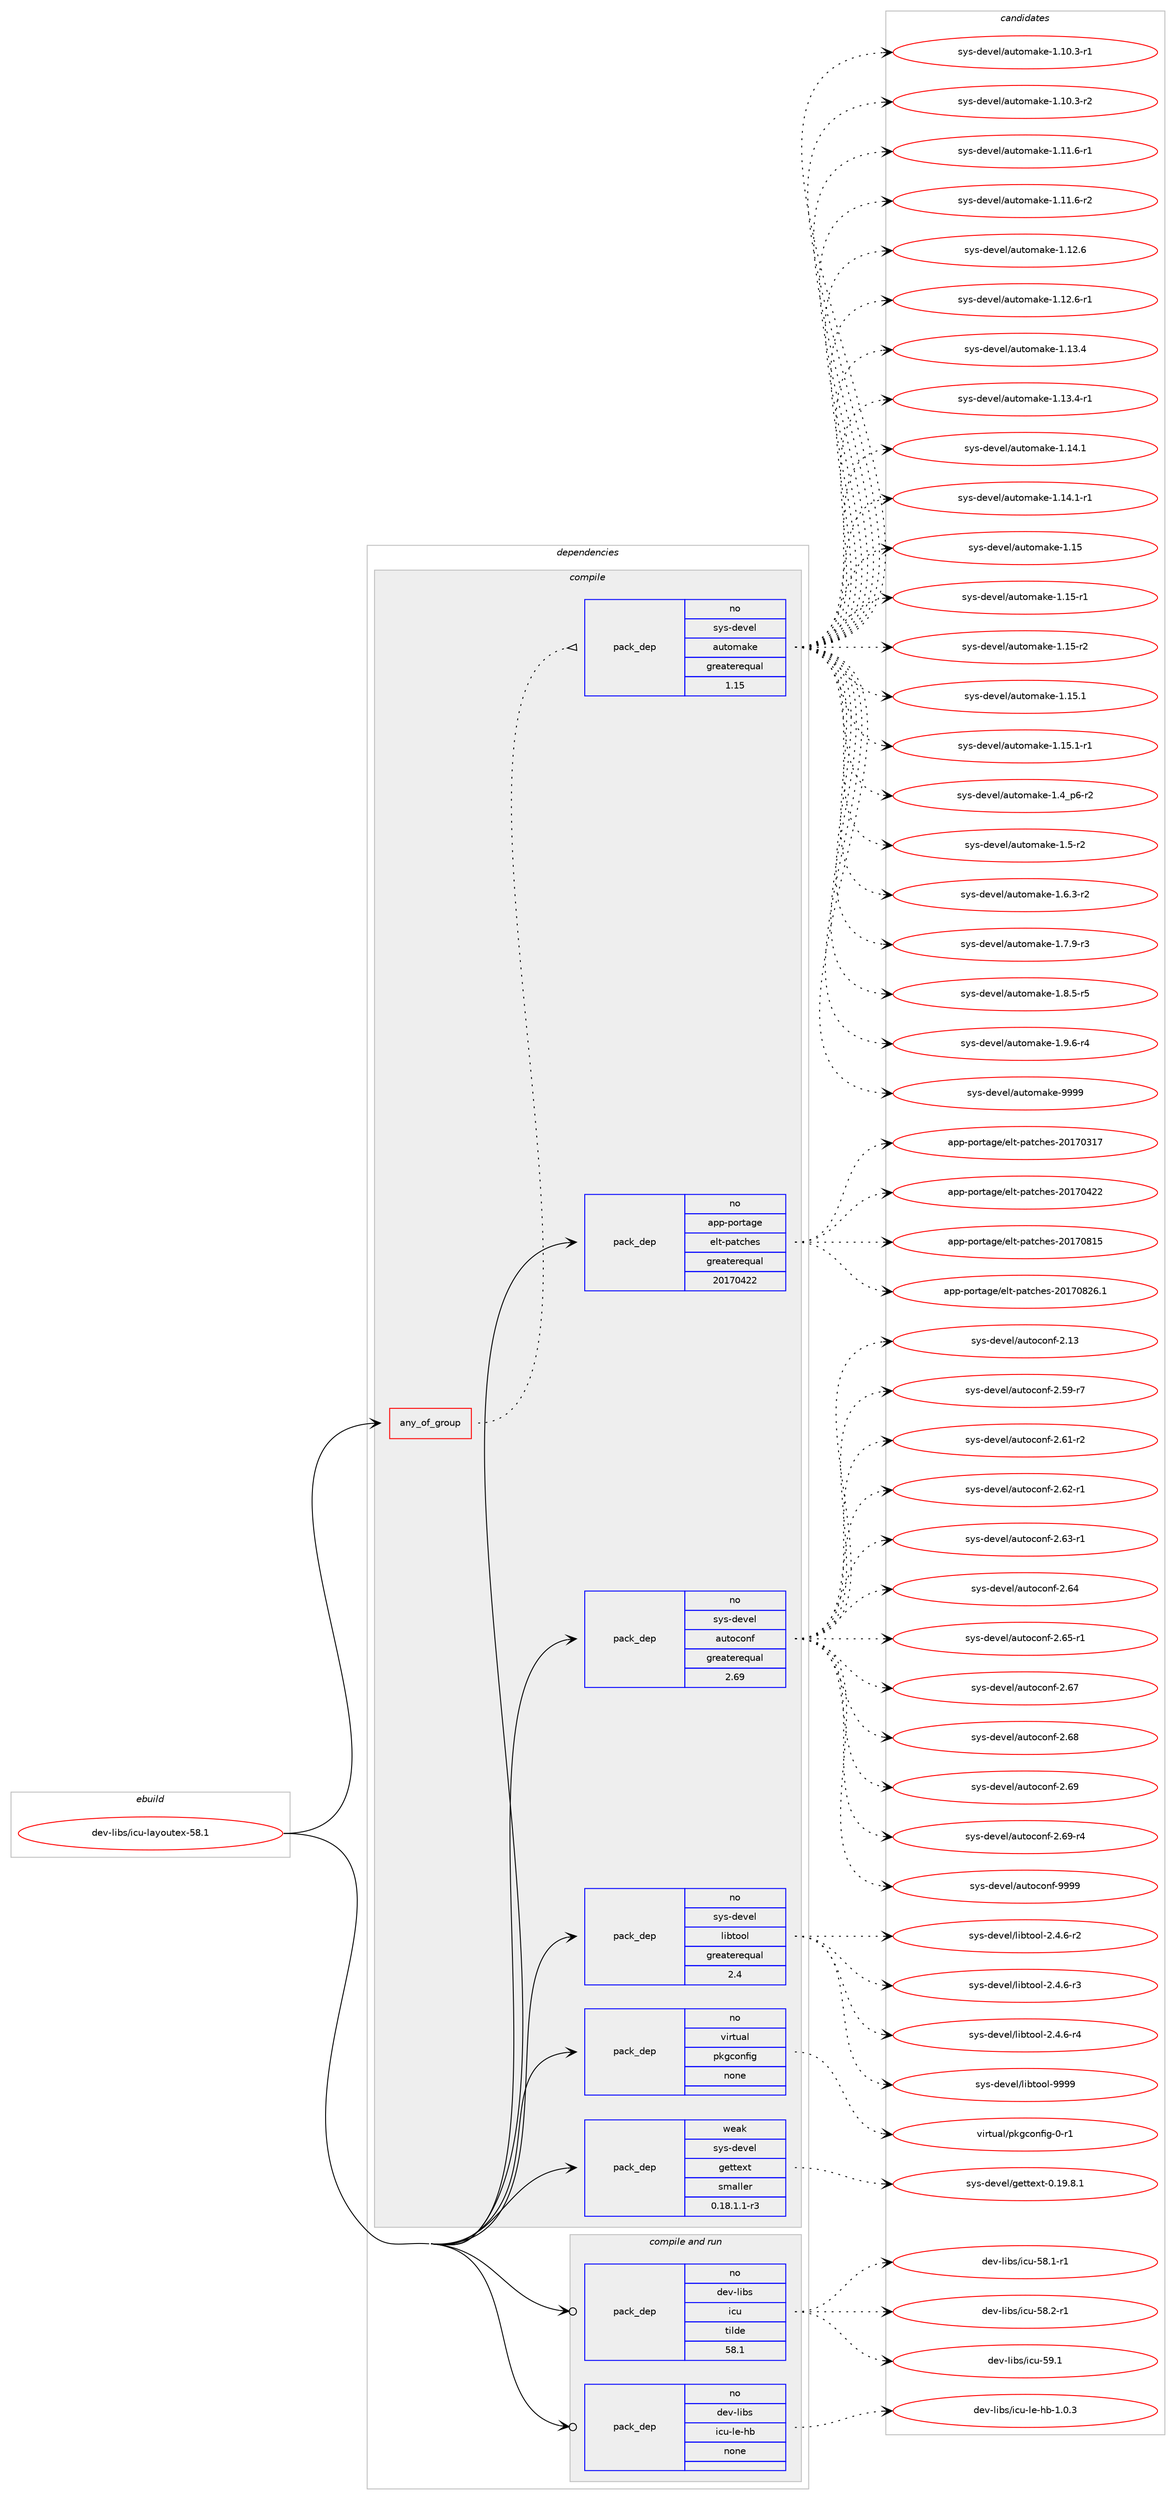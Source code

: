 digraph prolog {

# *************
# Graph options
# *************

newrank=true;
concentrate=true;
compound=true;
graph [rankdir=LR,fontname=Helvetica,fontsize=10,ranksep=1.5];#, ranksep=2.5, nodesep=0.2];
edge  [arrowhead=vee];
node  [fontname=Helvetica,fontsize=10];

# **********
# The ebuild
# **********

subgraph cluster_leftcol {
color=gray;
rank=same;
label=<<i>ebuild</i>>;
id [label="dev-libs/icu-layoutex-58.1", color=red, width=4, href="../dev-libs/icu-layoutex-58.1.svg"];
}

# ****************
# The dependencies
# ****************

subgraph cluster_midcol {
color=gray;
label=<<i>dependencies</i>>;
subgraph cluster_compile {
fillcolor="#eeeeee";
style=filled;
label=<<i>compile</i>>;
subgraph any3257 {
dependency113441 [label=<<TABLE BORDER="0" CELLBORDER="1" CELLSPACING="0" CELLPADDING="4"><TR><TD CELLPADDING="10">any_of_group</TD></TR></TABLE>>, shape=none, color=red];subgraph pack85528 {
dependency113442 [label=<<TABLE BORDER="0" CELLBORDER="1" CELLSPACING="0" CELLPADDING="4" WIDTH="220"><TR><TD ROWSPAN="6" CELLPADDING="30">pack_dep</TD></TR><TR><TD WIDTH="110">no</TD></TR><TR><TD>sys-devel</TD></TR><TR><TD>automake</TD></TR><TR><TD>greaterequal</TD></TR><TR><TD>1.15</TD></TR></TABLE>>, shape=none, color=blue];
}
dependency113441:e -> dependency113442:w [weight=20,style="dotted",arrowhead="oinv"];
}
id:e -> dependency113441:w [weight=20,style="solid",arrowhead="vee"];
subgraph pack85529 {
dependency113443 [label=<<TABLE BORDER="0" CELLBORDER="1" CELLSPACING="0" CELLPADDING="4" WIDTH="220"><TR><TD ROWSPAN="6" CELLPADDING="30">pack_dep</TD></TR><TR><TD WIDTH="110">no</TD></TR><TR><TD>app-portage</TD></TR><TR><TD>elt-patches</TD></TR><TR><TD>greaterequal</TD></TR><TR><TD>20170422</TD></TR></TABLE>>, shape=none, color=blue];
}
id:e -> dependency113443:w [weight=20,style="solid",arrowhead="vee"];
subgraph pack85530 {
dependency113444 [label=<<TABLE BORDER="0" CELLBORDER="1" CELLSPACING="0" CELLPADDING="4" WIDTH="220"><TR><TD ROWSPAN="6" CELLPADDING="30">pack_dep</TD></TR><TR><TD WIDTH="110">no</TD></TR><TR><TD>sys-devel</TD></TR><TR><TD>autoconf</TD></TR><TR><TD>greaterequal</TD></TR><TR><TD>2.69</TD></TR></TABLE>>, shape=none, color=blue];
}
id:e -> dependency113444:w [weight=20,style="solid",arrowhead="vee"];
subgraph pack85531 {
dependency113445 [label=<<TABLE BORDER="0" CELLBORDER="1" CELLSPACING="0" CELLPADDING="4" WIDTH="220"><TR><TD ROWSPAN="6" CELLPADDING="30">pack_dep</TD></TR><TR><TD WIDTH="110">no</TD></TR><TR><TD>sys-devel</TD></TR><TR><TD>libtool</TD></TR><TR><TD>greaterequal</TD></TR><TR><TD>2.4</TD></TR></TABLE>>, shape=none, color=blue];
}
id:e -> dependency113445:w [weight=20,style="solid",arrowhead="vee"];
subgraph pack85532 {
dependency113446 [label=<<TABLE BORDER="0" CELLBORDER="1" CELLSPACING="0" CELLPADDING="4" WIDTH="220"><TR><TD ROWSPAN="6" CELLPADDING="30">pack_dep</TD></TR><TR><TD WIDTH="110">no</TD></TR><TR><TD>virtual</TD></TR><TR><TD>pkgconfig</TD></TR><TR><TD>none</TD></TR><TR><TD></TD></TR></TABLE>>, shape=none, color=blue];
}
id:e -> dependency113446:w [weight=20,style="solid",arrowhead="vee"];
subgraph pack85533 {
dependency113447 [label=<<TABLE BORDER="0" CELLBORDER="1" CELLSPACING="0" CELLPADDING="4" WIDTH="220"><TR><TD ROWSPAN="6" CELLPADDING="30">pack_dep</TD></TR><TR><TD WIDTH="110">weak</TD></TR><TR><TD>sys-devel</TD></TR><TR><TD>gettext</TD></TR><TR><TD>smaller</TD></TR><TR><TD>0.18.1.1-r3</TD></TR></TABLE>>, shape=none, color=blue];
}
id:e -> dependency113447:w [weight=20,style="solid",arrowhead="vee"];
}
subgraph cluster_compileandrun {
fillcolor="#eeeeee";
style=filled;
label=<<i>compile and run</i>>;
subgraph pack85534 {
dependency113448 [label=<<TABLE BORDER="0" CELLBORDER="1" CELLSPACING="0" CELLPADDING="4" WIDTH="220"><TR><TD ROWSPAN="6" CELLPADDING="30">pack_dep</TD></TR><TR><TD WIDTH="110">no</TD></TR><TR><TD>dev-libs</TD></TR><TR><TD>icu</TD></TR><TR><TD>tilde</TD></TR><TR><TD>58.1</TD></TR></TABLE>>, shape=none, color=blue];
}
id:e -> dependency113448:w [weight=20,style="solid",arrowhead="odotvee"];
subgraph pack85535 {
dependency113449 [label=<<TABLE BORDER="0" CELLBORDER="1" CELLSPACING="0" CELLPADDING="4" WIDTH="220"><TR><TD ROWSPAN="6" CELLPADDING="30">pack_dep</TD></TR><TR><TD WIDTH="110">no</TD></TR><TR><TD>dev-libs</TD></TR><TR><TD>icu-le-hb</TD></TR><TR><TD>none</TD></TR><TR><TD></TD></TR></TABLE>>, shape=none, color=blue];
}
id:e -> dependency113449:w [weight=20,style="solid",arrowhead="odotvee"];
}
subgraph cluster_run {
fillcolor="#eeeeee";
style=filled;
label=<<i>run</i>>;
}
}

# **************
# The candidates
# **************

subgraph cluster_choices {
rank=same;
color=gray;
label=<<i>candidates</i>>;

subgraph choice85528 {
color=black;
nodesep=1;
choice11512111545100101118101108479711711611110997107101454946494846514511449 [label="sys-devel/automake-1.10.3-r1", color=red, width=4,href="../sys-devel/automake-1.10.3-r1.svg"];
choice11512111545100101118101108479711711611110997107101454946494846514511450 [label="sys-devel/automake-1.10.3-r2", color=red, width=4,href="../sys-devel/automake-1.10.3-r2.svg"];
choice11512111545100101118101108479711711611110997107101454946494946544511449 [label="sys-devel/automake-1.11.6-r1", color=red, width=4,href="../sys-devel/automake-1.11.6-r1.svg"];
choice11512111545100101118101108479711711611110997107101454946494946544511450 [label="sys-devel/automake-1.11.6-r2", color=red, width=4,href="../sys-devel/automake-1.11.6-r2.svg"];
choice1151211154510010111810110847971171161111099710710145494649504654 [label="sys-devel/automake-1.12.6", color=red, width=4,href="../sys-devel/automake-1.12.6.svg"];
choice11512111545100101118101108479711711611110997107101454946495046544511449 [label="sys-devel/automake-1.12.6-r1", color=red, width=4,href="../sys-devel/automake-1.12.6-r1.svg"];
choice1151211154510010111810110847971171161111099710710145494649514652 [label="sys-devel/automake-1.13.4", color=red, width=4,href="../sys-devel/automake-1.13.4.svg"];
choice11512111545100101118101108479711711611110997107101454946495146524511449 [label="sys-devel/automake-1.13.4-r1", color=red, width=4,href="../sys-devel/automake-1.13.4-r1.svg"];
choice1151211154510010111810110847971171161111099710710145494649524649 [label="sys-devel/automake-1.14.1", color=red, width=4,href="../sys-devel/automake-1.14.1.svg"];
choice11512111545100101118101108479711711611110997107101454946495246494511449 [label="sys-devel/automake-1.14.1-r1", color=red, width=4,href="../sys-devel/automake-1.14.1-r1.svg"];
choice115121115451001011181011084797117116111109971071014549464953 [label="sys-devel/automake-1.15", color=red, width=4,href="../sys-devel/automake-1.15.svg"];
choice1151211154510010111810110847971171161111099710710145494649534511449 [label="sys-devel/automake-1.15-r1", color=red, width=4,href="../sys-devel/automake-1.15-r1.svg"];
choice1151211154510010111810110847971171161111099710710145494649534511450 [label="sys-devel/automake-1.15-r2", color=red, width=4,href="../sys-devel/automake-1.15-r2.svg"];
choice1151211154510010111810110847971171161111099710710145494649534649 [label="sys-devel/automake-1.15.1", color=red, width=4,href="../sys-devel/automake-1.15.1.svg"];
choice11512111545100101118101108479711711611110997107101454946495346494511449 [label="sys-devel/automake-1.15.1-r1", color=red, width=4,href="../sys-devel/automake-1.15.1-r1.svg"];
choice115121115451001011181011084797117116111109971071014549465295112544511450 [label="sys-devel/automake-1.4_p6-r2", color=red, width=4,href="../sys-devel/automake-1.4_p6-r2.svg"];
choice11512111545100101118101108479711711611110997107101454946534511450 [label="sys-devel/automake-1.5-r2", color=red, width=4,href="../sys-devel/automake-1.5-r2.svg"];
choice115121115451001011181011084797117116111109971071014549465446514511450 [label="sys-devel/automake-1.6.3-r2", color=red, width=4,href="../sys-devel/automake-1.6.3-r2.svg"];
choice115121115451001011181011084797117116111109971071014549465546574511451 [label="sys-devel/automake-1.7.9-r3", color=red, width=4,href="../sys-devel/automake-1.7.9-r3.svg"];
choice115121115451001011181011084797117116111109971071014549465646534511453 [label="sys-devel/automake-1.8.5-r5", color=red, width=4,href="../sys-devel/automake-1.8.5-r5.svg"];
choice115121115451001011181011084797117116111109971071014549465746544511452 [label="sys-devel/automake-1.9.6-r4", color=red, width=4,href="../sys-devel/automake-1.9.6-r4.svg"];
choice115121115451001011181011084797117116111109971071014557575757 [label="sys-devel/automake-9999", color=red, width=4,href="../sys-devel/automake-9999.svg"];
dependency113442:e -> choice11512111545100101118101108479711711611110997107101454946494846514511449:w [style=dotted,weight="100"];
dependency113442:e -> choice11512111545100101118101108479711711611110997107101454946494846514511450:w [style=dotted,weight="100"];
dependency113442:e -> choice11512111545100101118101108479711711611110997107101454946494946544511449:w [style=dotted,weight="100"];
dependency113442:e -> choice11512111545100101118101108479711711611110997107101454946494946544511450:w [style=dotted,weight="100"];
dependency113442:e -> choice1151211154510010111810110847971171161111099710710145494649504654:w [style=dotted,weight="100"];
dependency113442:e -> choice11512111545100101118101108479711711611110997107101454946495046544511449:w [style=dotted,weight="100"];
dependency113442:e -> choice1151211154510010111810110847971171161111099710710145494649514652:w [style=dotted,weight="100"];
dependency113442:e -> choice11512111545100101118101108479711711611110997107101454946495146524511449:w [style=dotted,weight="100"];
dependency113442:e -> choice1151211154510010111810110847971171161111099710710145494649524649:w [style=dotted,weight="100"];
dependency113442:e -> choice11512111545100101118101108479711711611110997107101454946495246494511449:w [style=dotted,weight="100"];
dependency113442:e -> choice115121115451001011181011084797117116111109971071014549464953:w [style=dotted,weight="100"];
dependency113442:e -> choice1151211154510010111810110847971171161111099710710145494649534511449:w [style=dotted,weight="100"];
dependency113442:e -> choice1151211154510010111810110847971171161111099710710145494649534511450:w [style=dotted,weight="100"];
dependency113442:e -> choice1151211154510010111810110847971171161111099710710145494649534649:w [style=dotted,weight="100"];
dependency113442:e -> choice11512111545100101118101108479711711611110997107101454946495346494511449:w [style=dotted,weight="100"];
dependency113442:e -> choice115121115451001011181011084797117116111109971071014549465295112544511450:w [style=dotted,weight="100"];
dependency113442:e -> choice11512111545100101118101108479711711611110997107101454946534511450:w [style=dotted,weight="100"];
dependency113442:e -> choice115121115451001011181011084797117116111109971071014549465446514511450:w [style=dotted,weight="100"];
dependency113442:e -> choice115121115451001011181011084797117116111109971071014549465546574511451:w [style=dotted,weight="100"];
dependency113442:e -> choice115121115451001011181011084797117116111109971071014549465646534511453:w [style=dotted,weight="100"];
dependency113442:e -> choice115121115451001011181011084797117116111109971071014549465746544511452:w [style=dotted,weight="100"];
dependency113442:e -> choice115121115451001011181011084797117116111109971071014557575757:w [style=dotted,weight="100"];
}
subgraph choice85529 {
color=black;
nodesep=1;
choice97112112451121111141169710310147101108116451129711699104101115455048495548514955 [label="app-portage/elt-patches-20170317", color=red, width=4,href="../app-portage/elt-patches-20170317.svg"];
choice97112112451121111141169710310147101108116451129711699104101115455048495548525050 [label="app-portage/elt-patches-20170422", color=red, width=4,href="../app-portage/elt-patches-20170422.svg"];
choice97112112451121111141169710310147101108116451129711699104101115455048495548564953 [label="app-portage/elt-patches-20170815", color=red, width=4,href="../app-portage/elt-patches-20170815.svg"];
choice971121124511211111411697103101471011081164511297116991041011154550484955485650544649 [label="app-portage/elt-patches-20170826.1", color=red, width=4,href="../app-portage/elt-patches-20170826.1.svg"];
dependency113443:e -> choice97112112451121111141169710310147101108116451129711699104101115455048495548514955:w [style=dotted,weight="100"];
dependency113443:e -> choice97112112451121111141169710310147101108116451129711699104101115455048495548525050:w [style=dotted,weight="100"];
dependency113443:e -> choice97112112451121111141169710310147101108116451129711699104101115455048495548564953:w [style=dotted,weight="100"];
dependency113443:e -> choice971121124511211111411697103101471011081164511297116991041011154550484955485650544649:w [style=dotted,weight="100"];
}
subgraph choice85530 {
color=black;
nodesep=1;
choice115121115451001011181011084797117116111991111101024550464951 [label="sys-devel/autoconf-2.13", color=red, width=4,href="../sys-devel/autoconf-2.13.svg"];
choice1151211154510010111810110847971171161119911111010245504653574511455 [label="sys-devel/autoconf-2.59-r7", color=red, width=4,href="../sys-devel/autoconf-2.59-r7.svg"];
choice1151211154510010111810110847971171161119911111010245504654494511450 [label="sys-devel/autoconf-2.61-r2", color=red, width=4,href="../sys-devel/autoconf-2.61-r2.svg"];
choice1151211154510010111810110847971171161119911111010245504654504511449 [label="sys-devel/autoconf-2.62-r1", color=red, width=4,href="../sys-devel/autoconf-2.62-r1.svg"];
choice1151211154510010111810110847971171161119911111010245504654514511449 [label="sys-devel/autoconf-2.63-r1", color=red, width=4,href="../sys-devel/autoconf-2.63-r1.svg"];
choice115121115451001011181011084797117116111991111101024550465452 [label="sys-devel/autoconf-2.64", color=red, width=4,href="../sys-devel/autoconf-2.64.svg"];
choice1151211154510010111810110847971171161119911111010245504654534511449 [label="sys-devel/autoconf-2.65-r1", color=red, width=4,href="../sys-devel/autoconf-2.65-r1.svg"];
choice115121115451001011181011084797117116111991111101024550465455 [label="sys-devel/autoconf-2.67", color=red, width=4,href="../sys-devel/autoconf-2.67.svg"];
choice115121115451001011181011084797117116111991111101024550465456 [label="sys-devel/autoconf-2.68", color=red, width=4,href="../sys-devel/autoconf-2.68.svg"];
choice115121115451001011181011084797117116111991111101024550465457 [label="sys-devel/autoconf-2.69", color=red, width=4,href="../sys-devel/autoconf-2.69.svg"];
choice1151211154510010111810110847971171161119911111010245504654574511452 [label="sys-devel/autoconf-2.69-r4", color=red, width=4,href="../sys-devel/autoconf-2.69-r4.svg"];
choice115121115451001011181011084797117116111991111101024557575757 [label="sys-devel/autoconf-9999", color=red, width=4,href="../sys-devel/autoconf-9999.svg"];
dependency113444:e -> choice115121115451001011181011084797117116111991111101024550464951:w [style=dotted,weight="100"];
dependency113444:e -> choice1151211154510010111810110847971171161119911111010245504653574511455:w [style=dotted,weight="100"];
dependency113444:e -> choice1151211154510010111810110847971171161119911111010245504654494511450:w [style=dotted,weight="100"];
dependency113444:e -> choice1151211154510010111810110847971171161119911111010245504654504511449:w [style=dotted,weight="100"];
dependency113444:e -> choice1151211154510010111810110847971171161119911111010245504654514511449:w [style=dotted,weight="100"];
dependency113444:e -> choice115121115451001011181011084797117116111991111101024550465452:w [style=dotted,weight="100"];
dependency113444:e -> choice1151211154510010111810110847971171161119911111010245504654534511449:w [style=dotted,weight="100"];
dependency113444:e -> choice115121115451001011181011084797117116111991111101024550465455:w [style=dotted,weight="100"];
dependency113444:e -> choice115121115451001011181011084797117116111991111101024550465456:w [style=dotted,weight="100"];
dependency113444:e -> choice115121115451001011181011084797117116111991111101024550465457:w [style=dotted,weight="100"];
dependency113444:e -> choice1151211154510010111810110847971171161119911111010245504654574511452:w [style=dotted,weight="100"];
dependency113444:e -> choice115121115451001011181011084797117116111991111101024557575757:w [style=dotted,weight="100"];
}
subgraph choice85531 {
color=black;
nodesep=1;
choice1151211154510010111810110847108105981161111111084550465246544511450 [label="sys-devel/libtool-2.4.6-r2", color=red, width=4,href="../sys-devel/libtool-2.4.6-r2.svg"];
choice1151211154510010111810110847108105981161111111084550465246544511451 [label="sys-devel/libtool-2.4.6-r3", color=red, width=4,href="../sys-devel/libtool-2.4.6-r3.svg"];
choice1151211154510010111810110847108105981161111111084550465246544511452 [label="sys-devel/libtool-2.4.6-r4", color=red, width=4,href="../sys-devel/libtool-2.4.6-r4.svg"];
choice1151211154510010111810110847108105981161111111084557575757 [label="sys-devel/libtool-9999", color=red, width=4,href="../sys-devel/libtool-9999.svg"];
dependency113445:e -> choice1151211154510010111810110847108105981161111111084550465246544511450:w [style=dotted,weight="100"];
dependency113445:e -> choice1151211154510010111810110847108105981161111111084550465246544511451:w [style=dotted,weight="100"];
dependency113445:e -> choice1151211154510010111810110847108105981161111111084550465246544511452:w [style=dotted,weight="100"];
dependency113445:e -> choice1151211154510010111810110847108105981161111111084557575757:w [style=dotted,weight="100"];
}
subgraph choice85532 {
color=black;
nodesep=1;
choice11810511411611797108471121071039911111010210510345484511449 [label="virtual/pkgconfig-0-r1", color=red, width=4,href="../virtual/pkgconfig-0-r1.svg"];
dependency113446:e -> choice11810511411611797108471121071039911111010210510345484511449:w [style=dotted,weight="100"];
}
subgraph choice85533 {
color=black;
nodesep=1;
choice1151211154510010111810110847103101116116101120116454846495746564649 [label="sys-devel/gettext-0.19.8.1", color=red, width=4,href="../sys-devel/gettext-0.19.8.1.svg"];
dependency113447:e -> choice1151211154510010111810110847103101116116101120116454846495746564649:w [style=dotted,weight="100"];
}
subgraph choice85534 {
color=black;
nodesep=1;
choice1001011184510810598115471059911745535646494511449 [label="dev-libs/icu-58.1-r1", color=red, width=4,href="../dev-libs/icu-58.1-r1.svg"];
choice1001011184510810598115471059911745535646504511449 [label="dev-libs/icu-58.2-r1", color=red, width=4,href="../dev-libs/icu-58.2-r1.svg"];
choice100101118451081059811547105991174553574649 [label="dev-libs/icu-59.1", color=red, width=4,href="../dev-libs/icu-59.1.svg"];
dependency113448:e -> choice1001011184510810598115471059911745535646494511449:w [style=dotted,weight="100"];
dependency113448:e -> choice1001011184510810598115471059911745535646504511449:w [style=dotted,weight="100"];
dependency113448:e -> choice100101118451081059811547105991174553574649:w [style=dotted,weight="100"];
}
subgraph choice85535 {
color=black;
nodesep=1;
choice10010111845108105981154710599117451081014510498454946484651 [label="dev-libs/icu-le-hb-1.0.3", color=red, width=4,href="../dev-libs/icu-le-hb-1.0.3.svg"];
dependency113449:e -> choice10010111845108105981154710599117451081014510498454946484651:w [style=dotted,weight="100"];
}
}

}

